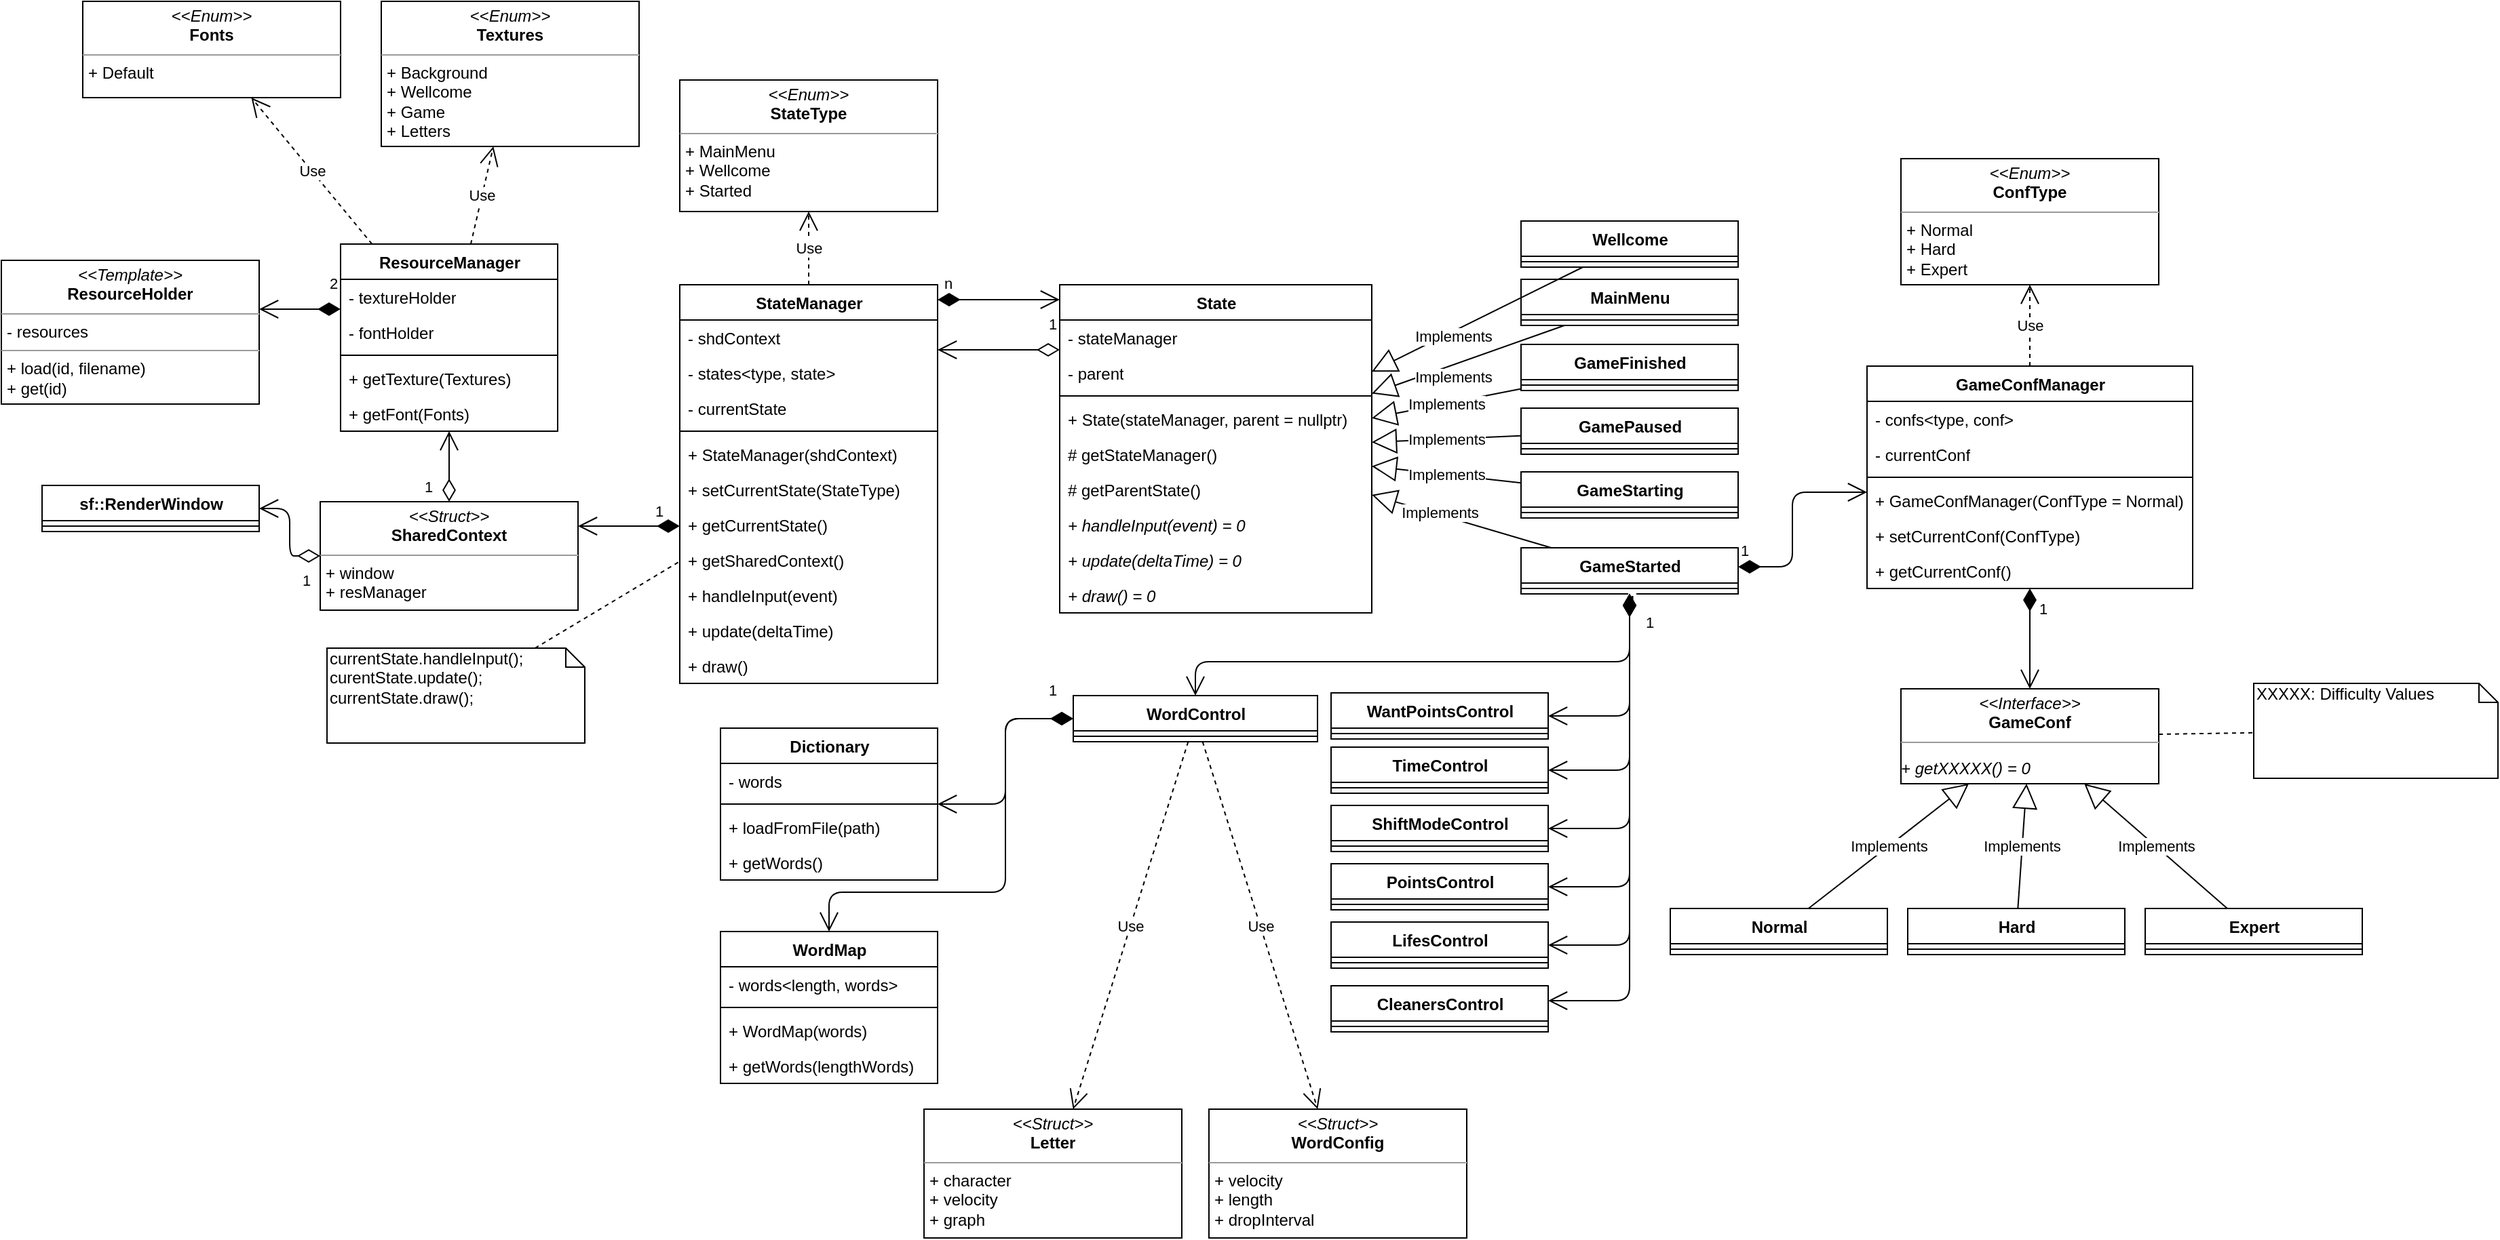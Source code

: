 <mxfile userAgent="Mozilla/5.0 (X11; Linux x86_64) AppleWebKit/537.36 (KHTML, like Gecko) Chrome/51.0.27.106 Safari/537.36" version="5.5.3.2" editor="www.draw.io" type="device"><diagram><mxGraphModel dx="880" dy="616" grid="1" gridSize="10" guides="1" tooltips="1" connect="1" arrows="1" fold="1" page="1" pageScale="1" pageWidth="826" pageHeight="1169" background="#ffffff" math="0" shadow="0"><root><mxCell id="0"/><mxCell id="1" parent="0"/><mxCell id="2" value="State" style="swimlane;html=1;fontStyle=1;align=center;verticalAlign=top;childLayout=stackLayout;horizontal=1;startSize=26;horizontalStack=0;resizeParent=1;resizeLast=0;collapsible=1;marginBottom=0;swimlaneFillColor=#ffffff;rounded=0;shadow=0;glass=0;comic=0;" parent="1" vertex="1"><mxGeometry x="800" y="232" width="230" height="242" as="geometry"/></mxCell><mxCell id="3" value="- stateManager" style="text;html=1;strokeColor=none;fillColor=none;align=left;verticalAlign=top;spacingLeft=4;spacingRight=4;whiteSpace=wrap;overflow=hidden;rotatable=0;points=[[0,0.5],[1,0.5]];portConstraint=eastwest;" parent="2" vertex="1"><mxGeometry y="26" width="230" height="26" as="geometry"/></mxCell><mxCell id="175" value="- parent" style="text;html=1;strokeColor=none;fillColor=none;align=left;verticalAlign=top;spacingLeft=4;spacingRight=4;whiteSpace=wrap;overflow=hidden;rotatable=0;points=[[0,0.5],[1,0.5]];portConstraint=eastwest;" parent="2" vertex="1"><mxGeometry y="52" width="230" height="26" as="geometry"/></mxCell><mxCell id="4" value="" style="line;html=1;strokeWidth=1;fillColor=none;align=left;verticalAlign=middle;spacingTop=-1;spacingLeft=3;spacingRight=3;rotatable=0;labelPosition=right;points=[];portConstraint=eastwest;" parent="2" vertex="1"><mxGeometry y="78" width="230" height="8" as="geometry"/></mxCell><mxCell id="179" value="+ State(stateManager, parent = nullptr)" style="text;html=1;strokeColor=none;fillColor=none;align=left;verticalAlign=top;spacingLeft=4;spacingRight=4;whiteSpace=wrap;overflow=hidden;rotatable=0;points=[[0,0.5],[1,0.5]];portConstraint=eastwest;" parent="2" vertex="1"><mxGeometry y="86" width="230" height="26" as="geometry"/></mxCell><mxCell id="5" value="# getStateManager()" style="text;html=1;strokeColor=none;fillColor=none;align=left;verticalAlign=top;spacingLeft=4;spacingRight=4;whiteSpace=wrap;overflow=hidden;rotatable=0;points=[[0,0.5],[1,0.5]];portConstraint=eastwest;" parent="2" vertex="1"><mxGeometry y="112" width="230" height="26" as="geometry"/></mxCell><mxCell id="176" value="# getParentState()" style="text;html=1;strokeColor=none;fillColor=none;align=left;verticalAlign=top;spacingLeft=4;spacingRight=4;whiteSpace=wrap;overflow=hidden;rotatable=0;points=[[0,0.5],[1,0.5]];portConstraint=eastwest;" parent="2" vertex="1"><mxGeometry y="138" width="230" height="26" as="geometry"/></mxCell><mxCell id="100" value="&lt;i&gt;+ handleInput(event) = 0&lt;/i&gt;" style="text;html=1;strokeColor=none;fillColor=none;align=left;verticalAlign=top;spacingLeft=4;spacingRight=4;whiteSpace=wrap;overflow=hidden;rotatable=0;points=[[0,0.5],[1,0.5]];portConstraint=eastwest;rounded=0;shadow=0;glass=0;comic=0;" parent="2" vertex="1"><mxGeometry y="164" width="230" height="26" as="geometry"/></mxCell><mxCell id="101" value="&lt;i&gt;+ update(deltaTime) = 0&lt;/i&gt;" style="text;html=1;strokeColor=none;fillColor=none;align=left;verticalAlign=top;spacingLeft=4;spacingRight=4;whiteSpace=wrap;overflow=hidden;rotatable=0;points=[[0,0.5],[1,0.5]];portConstraint=eastwest;rounded=0;shadow=0;glass=0;comic=0;" parent="2" vertex="1"><mxGeometry y="190" width="230" height="26" as="geometry"/></mxCell><mxCell id="99" value="&lt;i&gt;+ draw() = 0&lt;/i&gt;" style="text;html=1;strokeColor=none;fillColor=none;align=left;verticalAlign=top;spacingLeft=4;spacingRight=4;whiteSpace=wrap;overflow=hidden;rotatable=0;points=[[0,0.5],[1,0.5]];portConstraint=eastwest;rounded=0;shadow=0;glass=0;comic=0;" parent="2" vertex="1"><mxGeometry y="216" width="230" height="26" as="geometry"/></mxCell><mxCell id="7" value="StateManager" style="swimlane;html=1;fontStyle=1;align=center;verticalAlign=top;childLayout=stackLayout;horizontal=1;startSize=26;horizontalStack=0;resizeParent=1;resizeLast=0;collapsible=1;marginBottom=0;swimlaneFillColor=#ffffff;rounded=0;shadow=0;glass=0;comic=0;" parent="1" vertex="1"><mxGeometry x="520" y="232" width="190" height="294" as="geometry"/></mxCell><mxCell id="98" value="- shdContext" style="text;html=1;strokeColor=none;fillColor=none;align=left;verticalAlign=top;spacingLeft=4;spacingRight=4;whiteSpace=wrap;overflow=hidden;rotatable=0;points=[[0,0.5],[1,0.5]];portConstraint=eastwest;rounded=0;shadow=0;glass=0;comic=0;" parent="7" vertex="1"><mxGeometry y="26" width="190" height="26" as="geometry"/></mxCell><mxCell id="8" value="- states&amp;lt;type, state&amp;gt;" style="text;html=1;strokeColor=none;fillColor=none;align=left;verticalAlign=top;spacingLeft=4;spacingRight=4;whiteSpace=wrap;overflow=hidden;rotatable=0;points=[[0,0.5],[1,0.5]];portConstraint=eastwest;" parent="7" vertex="1"><mxGeometry y="52" width="190" height="26" as="geometry"/></mxCell><mxCell id="16" value="- currentState" style="text;html=1;strokeColor=none;fillColor=none;align=left;verticalAlign=top;spacingLeft=4;spacingRight=4;whiteSpace=wrap;overflow=hidden;rotatable=0;points=[[0,0.5],[1,0.5]];portConstraint=eastwest;rounded=0;shadow=0;glass=0;comic=0;" parent="7" vertex="1"><mxGeometry y="78" width="190" height="26" as="geometry"/></mxCell><mxCell id="9" value="" style="line;html=1;strokeWidth=1;fillColor=none;align=left;verticalAlign=middle;spacingTop=-1;spacingLeft=3;spacingRight=3;rotatable=0;labelPosition=right;points=[];portConstraint=eastwest;" parent="7" vertex="1"><mxGeometry y="104" width="190" height="8" as="geometry"/></mxCell><mxCell id="178" value="+ StateManager(shdContext)" style="text;html=1;strokeColor=none;fillColor=none;align=left;verticalAlign=top;spacingLeft=4;spacingRight=4;whiteSpace=wrap;overflow=hidden;rotatable=0;points=[[0,0.5],[1,0.5]];portConstraint=eastwest;" parent="7" vertex="1"><mxGeometry y="112" width="190" height="26" as="geometry"/></mxCell><mxCell id="10" value="+ setCurrentState(StateType)" style="text;html=1;strokeColor=none;fillColor=none;align=left;verticalAlign=top;spacingLeft=4;spacingRight=4;whiteSpace=wrap;overflow=hidden;rotatable=0;points=[[0,0.5],[1,0.5]];portConstraint=eastwest;" parent="7" vertex="1"><mxGeometry y="138" width="190" height="26" as="geometry"/></mxCell><mxCell id="17" value="+ getCurrentState()" style="text;html=1;strokeColor=none;fillColor=none;align=left;verticalAlign=top;spacingLeft=4;spacingRight=4;whiteSpace=wrap;overflow=hidden;rotatable=0;points=[[0,0.5],[1,0.5]];portConstraint=eastwest;rounded=0;shadow=0;glass=0;comic=0;" parent="7" vertex="1"><mxGeometry y="164" width="190" height="26" as="geometry"/></mxCell><mxCell id="60" value="+ getSharedContext()" style="text;html=1;strokeColor=none;fillColor=none;align=left;verticalAlign=top;spacingLeft=4;spacingRight=4;whiteSpace=wrap;overflow=hidden;rotatable=0;points=[[0,0.5],[1,0.5]];portConstraint=eastwest;rounded=0;shadow=0;glass=0;comic=0;" parent="7" vertex="1"><mxGeometry y="190" width="190" height="26" as="geometry"/></mxCell><mxCell id="95" value="+ handleInput(event)" style="text;html=1;strokeColor=none;fillColor=none;align=left;verticalAlign=top;spacingLeft=4;spacingRight=4;whiteSpace=wrap;overflow=hidden;rotatable=0;points=[[0,0.5],[1,0.5]];portConstraint=eastwest;rounded=0;shadow=0;glass=0;comic=0;" parent="7" vertex="1"><mxGeometry y="216" width="190" height="26" as="geometry"/></mxCell><mxCell id="96" value="+ update(deltaTime)" style="text;html=1;strokeColor=none;fillColor=none;align=left;verticalAlign=top;spacingLeft=4;spacingRight=4;whiteSpace=wrap;overflow=hidden;rotatable=0;points=[[0,0.5],[1,0.5]];portConstraint=eastwest;rounded=0;shadow=0;glass=0;comic=0;" parent="7" vertex="1"><mxGeometry y="242" width="190" height="26" as="geometry"/></mxCell><mxCell id="97" value="+ draw()" style="text;html=1;strokeColor=none;fillColor=none;align=left;verticalAlign=top;spacingLeft=4;spacingRight=4;whiteSpace=wrap;overflow=hidden;rotatable=0;points=[[0,0.5],[1,0.5]];portConstraint=eastwest;rounded=0;shadow=0;glass=0;comic=0;" parent="7" vertex="1"><mxGeometry y="268" width="190" height="26" as="geometry"/></mxCell><mxCell id="13" value="1" style="endArrow=open;html=1;endSize=12;startArrow=diamondThin;startSize=14;startFill=0;edgeStyle=orthogonalEdgeStyle;align=left;verticalAlign=bottom;strokeWidth=1;" parent="1" source="2" target="7" edge="1"><mxGeometry x="-0.333" y="-22" relative="1" as="geometry"><mxPoint x="770" y="363" as="sourcePoint"/><mxPoint x="930" y="363" as="targetPoint"/><Array as="points"><mxPoint x="770" y="280"/><mxPoint x="770" y="280"/></Array><mxPoint x="20" y="12" as="offset"/></mxGeometry></mxCell><mxCell id="15" value="n" style="endArrow=open;html=1;endSize=12;startArrow=diamondThin;startSize=14;startFill=1;edgeStyle=orthogonalEdgeStyle;align=left;verticalAlign=bottom;strokeWidth=1;" parent="1" source="7" target="2" edge="1"><mxGeometry x="-0.5" y="20" relative="1" as="geometry"><mxPoint x="690" y="333" as="sourcePoint"/><mxPoint x="850" y="333" as="targetPoint"/><Array as="points"><mxPoint x="740" y="243"/><mxPoint x="740" y="243"/></Array><mxPoint x="-20" y="17" as="offset"/></mxGeometry></mxCell><mxCell id="18" value="MainMenu" style="swimlane;html=1;fontStyle=1;align=center;verticalAlign=top;childLayout=stackLayout;horizontal=1;startSize=26;horizontalStack=0;resizeParent=1;resizeLast=0;collapsible=1;marginBottom=0;swimlaneFillColor=#ffffff;rounded=0;shadow=0;glass=0;comic=0;" parent="1" vertex="1"><mxGeometry x="1140" y="228" width="160" height="34" as="geometry"/></mxCell><mxCell id="20" value="" style="line;html=1;strokeWidth=1;fillColor=none;align=left;verticalAlign=middle;spacingTop=-1;spacingLeft=3;spacingRight=3;rotatable=0;labelPosition=right;points=[];portConstraint=eastwest;" parent="18" vertex="1"><mxGeometry y="26" width="160" height="8" as="geometry"/></mxCell><mxCell id="26" value="Implements" style="endArrow=block;endSize=16;endFill=0;html=1;strokeWidth=1;" parent="1" source="18" target="2" edge="1"><mxGeometry x="0.195" y="8" width="160" relative="1" as="geometry"><mxPoint x="750" y="353" as="sourcePoint"/><mxPoint x="910" y="353" as="targetPoint"/><mxPoint as="offset"/></mxGeometry></mxCell><mxCell id="57" style="edgeStyle=none;rounded=0;html=1;startArrow=none;startFill=0;endArrow=none;endFill=0;jettySize=auto;orthogonalLoop=1;strokeWidth=1;dashed=1;" parent="1" source="56" target="7" edge="1"><mxGeometry relative="1" as="geometry"><mxPoint x="730" y="240" as="targetPoint"/></mxGeometry></mxCell><mxCell id="56" value="currentState.handleInput();&lt;br&gt;&lt;div&gt;&lt;span&gt;curentState&lt;/span&gt;.update();&lt;/div&gt;&lt;div&gt;currentState.draw();&lt;/div&gt;" style="shape=note;whiteSpace=wrap;html=1;size=14;verticalAlign=top;align=left;spacingTop=-6;rounded=0;shadow=0;glass=0;comic=0;" parent="1" vertex="1"><mxGeometry x="260" y="500" width="190" height="70" as="geometry"/></mxCell><mxCell id="58" value="&lt;p style=&quot;margin: 0px ; margin-top: 4px ; text-align: center&quot;&gt;&lt;i&gt;&amp;lt;&amp;lt;Struct&amp;gt;&amp;gt;&lt;/i&gt;&lt;br&gt;&lt;b&gt;SharedContext&lt;/b&gt;&lt;/p&gt;&lt;hr size=&quot;1&quot;&gt;&lt;p style=&quot;margin: 0px ; margin-left: 4px&quot;&gt;+ window&lt;/p&gt;&lt;p style=&quot;margin: 0px ; margin-left: 4px&quot;&gt;+ resManager&lt;/p&gt;" style="verticalAlign=top;align=left;overflow=fill;fontSize=12;fontFamily=Helvetica;html=1;rounded=0;shadow=0;glass=0;comic=0;" parent="1" vertex="1"><mxGeometry x="255" y="392" width="190" height="80" as="geometry"/></mxCell><mxCell id="59" value="1" style="endArrow=open;html=1;endSize=12;startArrow=diamondThin;startSize=14;startFill=1;edgeStyle=orthogonalEdgeStyle;align=left;verticalAlign=bottom;strokeWidth=1;" parent="1" source="7" target="58" edge="1"><mxGeometry x="-0.467" y="-2" relative="1" as="geometry"><mxPoint x="490" y="323" as="sourcePoint"/><mxPoint x="490" y="363" as="targetPoint"/><Array as="points"><mxPoint x="480" y="410"/><mxPoint x="480" y="410"/></Array><mxPoint as="offset"/></mxGeometry></mxCell><mxCell id="61" value="ResourceManager" style="swimlane;html=1;fontStyle=1;align=center;verticalAlign=top;childLayout=stackLayout;horizontal=1;startSize=26;horizontalStack=0;resizeParent=1;resizeLast=0;collapsible=1;marginBottom=0;swimlaneFillColor=#ffffff;rounded=0;shadow=0;glass=0;comic=0;" parent="1" vertex="1"><mxGeometry x="270" y="202" width="160" height="138" as="geometry"/></mxCell><mxCell id="62" value="- textureHolder" style="text;html=1;strokeColor=none;fillColor=none;align=left;verticalAlign=top;spacingLeft=4;spacingRight=4;whiteSpace=wrap;overflow=hidden;rotatable=0;points=[[0,0.5],[1,0.5]];portConstraint=eastwest;" parent="61" vertex="1"><mxGeometry y="26" width="160" height="26" as="geometry"/></mxCell><mxCell id="107" value="- fontHolder" style="text;html=1;strokeColor=none;fillColor=none;align=left;verticalAlign=top;spacingLeft=4;spacingRight=4;whiteSpace=wrap;overflow=hidden;rotatable=0;points=[[0,0.5],[1,0.5]];portConstraint=eastwest;rounded=0;shadow=0;glass=0;comic=0;" parent="61" vertex="1"><mxGeometry y="52" width="160" height="26" as="geometry"/></mxCell><mxCell id="63" value="" style="line;html=1;strokeWidth=1;fillColor=none;align=left;verticalAlign=middle;spacingTop=-1;spacingLeft=3;spacingRight=3;rotatable=0;labelPosition=right;points=[];portConstraint=eastwest;" parent="61" vertex="1"><mxGeometry y="78" width="160" height="8" as="geometry"/></mxCell><mxCell id="64" value="+ getTexture(Textures)" style="text;html=1;strokeColor=none;fillColor=none;align=left;verticalAlign=top;spacingLeft=4;spacingRight=4;whiteSpace=wrap;overflow=hidden;rotatable=0;points=[[0,0.5],[1,0.5]];portConstraint=eastwest;" parent="61" vertex="1"><mxGeometry y="86" width="160" height="26" as="geometry"/></mxCell><mxCell id="108" value="+ getFont(Fonts)" style="text;html=1;strokeColor=none;fillColor=none;align=left;verticalAlign=top;spacingLeft=4;spacingRight=4;whiteSpace=wrap;overflow=hidden;rotatable=0;points=[[0,0.5],[1,0.5]];portConstraint=eastwest;rounded=0;shadow=0;glass=0;comic=0;" parent="61" vertex="1"><mxGeometry y="112" width="160" height="26" as="geometry"/></mxCell><mxCell id="69" value="2" style="endArrow=open;html=1;endSize=12;startArrow=diamondThin;startSize=14;startFill=1;edgeStyle=orthogonalEdgeStyle;align=left;verticalAlign=bottom;strokeWidth=1;" parent="1" source="61" target="161" edge="1"><mxGeometry x="-0.333" y="-14" relative="1" as="geometry"><mxPoint x="230" y="310" as="sourcePoint"/><mxPoint x="275" y="277" as="targetPoint"/><Array as="points"><mxPoint x="240" y="250"/><mxPoint x="240" y="250"/></Array><mxPoint x="10" y="4" as="offset"/></mxGeometry></mxCell><mxCell id="70" value="1" style="endArrow=open;html=1;endSize=12;startArrow=diamondThin;startSize=14;startFill=0;edgeStyle=orthogonalEdgeStyle;align=left;verticalAlign=bottom;strokeWidth=1;" parent="1" source="58" target="61" edge="1"><mxGeometry x="-0.923" y="20" relative="1" as="geometry"><mxPoint x="430" y="453" as="sourcePoint"/><mxPoint x="590" y="453" as="targetPoint"/><mxPoint as="offset"/></mxGeometry></mxCell><mxCell id="75" value="sf::RenderWindow" style="swimlane;html=1;fontStyle=1;align=center;verticalAlign=top;childLayout=stackLayout;horizontal=1;startSize=26;horizontalStack=0;resizeParent=1;resizeLast=0;collapsible=1;marginBottom=0;swimlaneFillColor=#ffffff;rounded=0;shadow=0;glass=0;comic=0;" parent="1" vertex="1"><mxGeometry x="50" y="380" width="160" height="34" as="geometry"/></mxCell><mxCell id="77" value="" style="line;html=1;strokeWidth=1;fillColor=none;align=left;verticalAlign=middle;spacingTop=-1;spacingLeft=3;spacingRight=3;rotatable=0;labelPosition=right;points=[];portConstraint=eastwest;" parent="75" vertex="1"><mxGeometry y="26" width="160" height="8" as="geometry"/></mxCell><mxCell id="79" value="1" style="endArrow=open;html=1;endSize=12;startArrow=diamondThin;startSize=14;startFill=0;edgeStyle=orthogonalEdgeStyle;align=left;verticalAlign=bottom;strokeWidth=1;" parent="1" source="58" target="75" edge="1"><mxGeometry x="-0.626" y="27" relative="1" as="geometry"><mxPoint x="80" y="473" as="sourcePoint"/><mxPoint x="170" y="470" as="targetPoint"/><mxPoint as="offset"/></mxGeometry></mxCell><mxCell id="94" value="Use" style="endArrow=open;endSize=12;dashed=1;html=1;strokeWidth=1;" parent="1" source="61" target="159" edge="1"><mxGeometry width="160" relative="1" as="geometry"><mxPoint x="270" y="183" as="sourcePoint"/><mxPoint x="357.869" y="127" as="targetPoint"/></mxGeometry></mxCell><mxCell id="106" value="Use" style="endArrow=open;endSize=12;dashed=1;html=1;strokeWidth=1;" parent="1" source="7" target="157" edge="1"><mxGeometry x="278.14" y="111" width="160" as="geometry"><mxPoint x="339.07" y="242" as="sourcePoint"/><mxPoint x="600" y="192" as="targetPoint"/></mxGeometry></mxCell><mxCell id="111" value="Use" style="endArrow=open;endSize=12;dashed=1;html=1;strokeWidth=1;" parent="1" source="61" target="158" edge="1"><mxGeometry width="160" relative="1" as="geometry"><mxPoint x="170" y="160" as="sourcePoint"/><mxPoint x="234.5" y="128" as="targetPoint"/></mxGeometry></mxCell><mxCell id="114" value="Wellcome" style="swimlane;html=1;fontStyle=1;align=center;verticalAlign=top;childLayout=stackLayout;horizontal=1;startSize=26;horizontalStack=0;resizeParent=1;resizeLast=0;collapsible=1;marginBottom=0;swimlaneFillColor=#ffffff;rounded=0;shadow=0;glass=0;comic=0;" parent="1" vertex="1"><mxGeometry x="1140" y="185" width="160" height="34" as="geometry"/></mxCell><mxCell id="116" value="" style="line;html=1;strokeWidth=1;fillColor=none;align=left;verticalAlign=middle;spacingTop=-1;spacingLeft=3;spacingRight=3;rotatable=0;labelPosition=right;points=[];portConstraint=eastwest;" parent="114" vertex="1"><mxGeometry y="26" width="160" height="8" as="geometry"/></mxCell><mxCell id="117" value="GameStarted" style="swimlane;html=1;fontStyle=1;align=center;verticalAlign=top;childLayout=stackLayout;horizontal=1;startSize=26;horizontalStack=0;resizeParent=1;resizeLast=0;collapsible=1;marginBottom=0;swimlaneFillColor=#ffffff;rounded=0;shadow=0;glass=0;comic=0;" parent="1" vertex="1"><mxGeometry x="1140" y="426" width="160" height="34" as="geometry"/></mxCell><mxCell id="119" value="" style="line;html=1;strokeWidth=1;fillColor=none;align=left;verticalAlign=middle;spacingTop=-1;spacingLeft=3;spacingRight=3;rotatable=0;labelPosition=right;points=[];portConstraint=eastwest;" parent="117" vertex="1"><mxGeometry y="26" width="160" height="8" as="geometry"/></mxCell><mxCell id="121" value="Implements" style="endArrow=block;endSize=16;endFill=0;html=1;strokeWidth=1;" parent="1" source="114" target="2" edge="1"><mxGeometry width="160" as="geometry"><mxPoint x="1070" y="288" as="sourcePoint"/><mxPoint x="970" y="308" as="targetPoint"/><mxPoint x="-18" y="12" as="offset"/></mxGeometry></mxCell><mxCell id="122" value="Implements" style="endArrow=block;endSize=16;endFill=0;html=1;strokeWidth=1;" parent="1" source="117" target="2" edge="1"><mxGeometry width="160" as="geometry"><mxPoint x="1080" y="298" as="sourcePoint"/><mxPoint x="980" y="318" as="targetPoint"/><mxPoint x="-16" y="-6" as="offset"/></mxGeometry></mxCell><mxCell id="157" value="&lt;p style=&quot;margin: 0px ; margin-top: 4px ; text-align: center&quot;&gt;&lt;i&gt;&amp;lt;&amp;lt;Enum&amp;gt;&amp;gt;&lt;/i&gt;&lt;br&gt;&lt;b&gt;StateType&lt;/b&gt;&lt;/p&gt;&lt;hr size=&quot;1&quot;&gt;&lt;p style=&quot;margin: 0px ; margin-left: 4px&quot;&gt;+ MainMenu&lt;br&gt;&lt;/p&gt;&lt;p style=&quot;margin: 0px ; margin-left: 4px&quot;&gt;+ Wellcome&lt;/p&gt;&lt;p style=&quot;margin: 0px ; margin-left: 4px&quot;&gt;+ Started&lt;/p&gt;" style="verticalAlign=top;align=left;overflow=fill;fontSize=12;fontFamily=Helvetica;html=1;" parent="1" vertex="1"><mxGeometry x="520" y="81" width="190" height="97" as="geometry"/></mxCell><mxCell id="158" value="&lt;p style=&quot;margin: 0px ; margin-top: 4px ; text-align: center&quot;&gt;&lt;i&gt;&amp;lt;&amp;lt;Enum&amp;gt;&amp;gt;&lt;/i&gt;&lt;br&gt;&lt;b&gt;Fonts&lt;/b&gt;&lt;/p&gt;&lt;hr size=&quot;1&quot;&gt;&lt;p style=&quot;margin: 0px ; margin-left: 4px&quot;&gt;+ Default&lt;/p&gt;" style="verticalAlign=top;align=left;overflow=fill;fontSize=12;fontFamily=Helvetica;html=1;" parent="1" vertex="1"><mxGeometry x="80" y="23" width="190" height="71" as="geometry"/></mxCell><mxCell id="159" value="&lt;p style=&quot;margin: 0px ; margin-top: 4px ; text-align: center&quot;&gt;&lt;i&gt;&amp;lt;&amp;lt;Enum&amp;gt;&amp;gt;&lt;/i&gt;&lt;br&gt;&lt;b&gt;Textures&lt;/b&gt;&lt;/p&gt;&lt;hr size=&quot;1&quot;&gt;&lt;p style=&quot;margin: 0px ; margin-left: 4px&quot;&gt;+ Background&lt;br&gt;&lt;/p&gt;&lt;p style=&quot;margin: 0px ; margin-left: 4px&quot;&gt;+ Wellcome&lt;/p&gt;&lt;p style=&quot;margin: 0px ; margin-left: 4px&quot;&gt;+ Game&lt;/p&gt;&lt;p style=&quot;margin: 0px ; margin-left: 4px&quot;&gt;+ Letters&lt;/p&gt;" style="verticalAlign=top;align=left;overflow=fill;fontSize=12;fontFamily=Helvetica;html=1;" parent="1" vertex="1"><mxGeometry x="300" y="23" width="190" height="107" as="geometry"/></mxCell><mxCell id="161" value="&lt;p style=&quot;margin: 0px ; margin-top: 4px ; text-align: center&quot;&gt;&lt;i&gt;&amp;lt;&amp;lt;Template&amp;gt;&amp;gt;&lt;/i&gt;&lt;br&gt;&lt;b&gt;ResourceHolder&lt;/b&gt;&lt;/p&gt;&lt;hr size=&quot;1&quot;&gt;&lt;p style=&quot;margin: 0px ; margin-left: 4px&quot;&gt;- resources&lt;br&gt;&lt;/p&gt;&lt;hr size=&quot;1&quot;&gt;&lt;p style=&quot;margin: 0px ; margin-left: 4px&quot;&gt;+ load(id, filename)&lt;br&gt;+ get(id)&lt;/p&gt;" style="verticalAlign=top;align=left;overflow=fill;fontSize=12;fontFamily=Helvetica;html=1;" parent="1" vertex="1"><mxGeometry x="20" y="214" width="190" height="106" as="geometry"/></mxCell><mxCell id="184" value="GameConfManager" style="swimlane;html=1;fontStyle=1;align=center;verticalAlign=top;childLayout=stackLayout;horizontal=1;startSize=26;horizontalStack=0;resizeParent=1;resizeLast=0;collapsible=1;marginBottom=0;swimlaneFillColor=#ffffff;" parent="1" vertex="1"><mxGeometry x="1395" y="292" width="240" height="164" as="geometry"/></mxCell><mxCell id="199" value="- confs&amp;lt;type, conf&amp;gt;" style="text;html=1;strokeColor=none;fillColor=none;align=left;verticalAlign=top;spacingLeft=4;spacingRight=4;whiteSpace=wrap;overflow=hidden;rotatable=0;points=[[0,0.5],[1,0.5]];portConstraint=eastwest;" parent="184" vertex="1"><mxGeometry y="26" width="240" height="26" as="geometry"/></mxCell><mxCell id="185" value="- currentConf" style="text;html=1;strokeColor=none;fillColor=none;align=left;verticalAlign=top;spacingLeft=4;spacingRight=4;whiteSpace=wrap;overflow=hidden;rotatable=0;points=[[0,0.5],[1,0.5]];portConstraint=eastwest;" parent="184" vertex="1"><mxGeometry y="52" width="240" height="26" as="geometry"/></mxCell><mxCell id="186" value="" style="line;html=1;strokeWidth=1;fillColor=none;align=left;verticalAlign=middle;spacingTop=-1;spacingLeft=3;spacingRight=3;rotatable=0;labelPosition=right;points=[];portConstraint=eastwest;" parent="184" vertex="1"><mxGeometry y="78" width="240" height="8" as="geometry"/></mxCell><mxCell id="200" value="+ GameConfManager(ConfType = Normal)" style="text;html=1;strokeColor=none;fillColor=none;align=left;verticalAlign=top;spacingLeft=4;spacingRight=4;whiteSpace=wrap;overflow=hidden;rotatable=0;points=[[0,0.5],[1,0.5]];portConstraint=eastwest;" parent="184" vertex="1"><mxGeometry y="86" width="240" height="26" as="geometry"/></mxCell><mxCell id="187" value="+ setCurrentConf(ConfType)" style="text;html=1;strokeColor=none;fillColor=none;align=left;verticalAlign=top;spacingLeft=4;spacingRight=4;whiteSpace=wrap;overflow=hidden;rotatable=0;points=[[0,0.5],[1,0.5]];portConstraint=eastwest;" parent="184" vertex="1"><mxGeometry y="112" width="240" height="26" as="geometry"/></mxCell><mxCell id="198" value="+ getCurrentConf()" style="text;html=1;strokeColor=none;fillColor=none;align=left;verticalAlign=top;spacingLeft=4;spacingRight=4;whiteSpace=wrap;overflow=hidden;rotatable=0;points=[[0,0.5],[1,0.5]];portConstraint=eastwest;" parent="184" vertex="1"><mxGeometry y="138" width="240" height="26" as="geometry"/></mxCell><mxCell id="188" value="Hard" style="swimlane;html=1;fontStyle=1;align=center;verticalAlign=top;childLayout=stackLayout;horizontal=1;startSize=26;horizontalStack=0;resizeParent=1;resizeLast=0;collapsible=1;marginBottom=0;swimlaneFillColor=#ffffff;" parent="1" vertex="1"><mxGeometry x="1425" y="692" width="160" height="34" as="geometry"/></mxCell><mxCell id="190" value="" style="line;html=1;strokeWidth=1;fillColor=none;align=left;verticalAlign=middle;spacingTop=-1;spacingLeft=3;spacingRight=3;rotatable=0;labelPosition=right;points=[];portConstraint=eastwest;" parent="188" vertex="1"><mxGeometry y="26" width="160" height="8" as="geometry"/></mxCell><mxCell id="192" value="&lt;p style=&quot;margin: 0px ; margin-top: 4px ; text-align: center&quot;&gt;&lt;i&gt;&amp;lt;&amp;lt;Interface&amp;gt;&amp;gt;&lt;/i&gt;&lt;br&gt;&lt;b&gt;GameConf&lt;/b&gt;&lt;/p&gt;&lt;hr size=&quot;1&quot;&gt;&lt;p&gt;&lt;i&gt;&lt;span style=&quot;line-height: 1.2&quot;&gt;+ getXXXXX() = 0&lt;/span&gt;&lt;/i&gt;&lt;/p&gt;" style="verticalAlign=top;align=left;overflow=fill;fontSize=12;fontFamily=Helvetica;html=1;" parent="1" vertex="1"><mxGeometry x="1420" y="530" width="190" height="70" as="geometry"/></mxCell><mxCell id="193" value="1" style="endArrow=open;html=1;endSize=12;startArrow=diamondThin;startSize=14;startFill=1;edgeStyle=orthogonalEdgeStyle;align=left;verticalAlign=bottom;" parent="1" source="184" target="192" edge="1"><mxGeometry x="-0.351" y="5" relative="1" as="geometry"><mxPoint x="1400" y="380" as="sourcePoint"/><mxPoint x="1560" y="380" as="targetPoint"/><Array as="points"/><mxPoint as="offset"/></mxGeometry></mxCell><mxCell id="194" value="1" style="endArrow=open;html=1;endSize=12;startArrow=diamondThin;startSize=14;startFill=1;edgeStyle=orthogonalEdgeStyle;align=left;verticalAlign=bottom;" parent="1" source="117" target="184" edge="1"><mxGeometry x="-1" y="3" relative="1" as="geometry"><mxPoint x="1300" y="410" as="sourcePoint"/><mxPoint x="1460" y="410" as="targetPoint"/><Array as="points"><mxPoint x="1340" y="440"/><mxPoint x="1340" y="385"/></Array></mxGeometry></mxCell><mxCell id="195" value="Implements" style="endArrow=block;endSize=16;endFill=0;html=1;" parent="1" source="188" target="192" edge="1"><mxGeometry width="160" relative="1" as="geometry"><mxPoint x="1370" y="860" as="sourcePoint"/><mxPoint x="1530" y="860" as="targetPoint"/></mxGeometry></mxCell><mxCell id="196" value="&lt;p style=&quot;margin: 0px ; margin-top: 4px ; text-align: center&quot;&gt;&lt;i&gt;&amp;lt;&amp;lt;Enum&amp;gt;&amp;gt;&lt;/i&gt;&lt;br&gt;&lt;b&gt;ConfType&lt;/b&gt;&lt;/p&gt;&lt;hr size=&quot;1&quot;&gt;&lt;p style=&quot;margin: 0px ; margin-left: 4px&quot;&gt;+ Normal&lt;br&gt;+ Hard&lt;/p&gt;&lt;p style=&quot;margin: 0px ; margin-left: 4px&quot;&gt;+ Expert&lt;/p&gt;" style="verticalAlign=top;align=left;overflow=fill;fontSize=12;fontFamily=Helvetica;html=1;" parent="1" vertex="1"><mxGeometry x="1420" y="139" width="190" height="93" as="geometry"/></mxCell><mxCell id="197" value="Use" style="endArrow=open;endSize=12;dashed=1;html=1;" parent="1" source="184" target="196" edge="1"><mxGeometry width="160" relative="1" as="geometry"><mxPoint x="1480" y="270" as="sourcePoint"/><mxPoint x="1640" y="270" as="targetPoint"/></mxGeometry></mxCell><mxCell id="201" value="Normal" style="swimlane;html=1;fontStyle=1;align=center;verticalAlign=top;childLayout=stackLayout;horizontal=1;startSize=26;horizontalStack=0;resizeParent=1;resizeLast=0;collapsible=1;marginBottom=0;swimlaneFillColor=#ffffff;" parent="1" vertex="1"><mxGeometry x="1250" y="692" width="160" height="34" as="geometry"/></mxCell><mxCell id="202" value="" style="line;html=1;strokeWidth=1;fillColor=none;align=left;verticalAlign=middle;spacingTop=-1;spacingLeft=3;spacingRight=3;rotatable=0;labelPosition=right;points=[];portConstraint=eastwest;" parent="201" vertex="1"><mxGeometry y="26" width="160" height="8" as="geometry"/></mxCell><mxCell id="203" value="Expert" style="swimlane;html=1;fontStyle=1;align=center;verticalAlign=top;childLayout=stackLayout;horizontal=1;startSize=26;horizontalStack=0;resizeParent=1;resizeLast=0;collapsible=1;marginBottom=0;swimlaneFillColor=#ffffff;" parent="1" vertex="1"><mxGeometry x="1600" y="692" width="160" height="34" as="geometry"/></mxCell><mxCell id="204" value="" style="line;html=1;strokeWidth=1;fillColor=none;align=left;verticalAlign=middle;spacingTop=-1;spacingLeft=3;spacingRight=3;rotatable=0;labelPosition=right;points=[];portConstraint=eastwest;" parent="203" vertex="1"><mxGeometry y="26" width="160" height="8" as="geometry"/></mxCell><mxCell id="205" value="Implements" style="endArrow=block;endSize=16;endFill=0;html=1;" parent="1" source="203" target="192" edge="1"><mxGeometry width="160" relative="1" as="geometry"><mxPoint x="1250" y="740" as="sourcePoint"/><mxPoint x="1410" y="740" as="targetPoint"/></mxGeometry></mxCell><mxCell id="206" value="Implements" style="endArrow=block;endSize=16;endFill=0;html=1;" parent="1" source="201" target="192" edge="1"><mxGeometry width="160" relative="1" as="geometry"><mxPoint x="1260" y="750" as="sourcePoint"/><mxPoint x="1420" y="750" as="targetPoint"/></mxGeometry></mxCell><mxCell id="207" value="GameStarting" style="swimlane;html=1;fontStyle=1;align=center;verticalAlign=top;childLayout=stackLayout;horizontal=1;startSize=26;horizontalStack=0;resizeParent=1;resizeLast=0;collapsible=1;marginBottom=0;swimlaneFillColor=#ffffff;rounded=0;shadow=0;glass=0;comic=0;" parent="1" vertex="1"><mxGeometry x="1140" y="370" width="160" height="34" as="geometry"/></mxCell><mxCell id="208" value="" style="line;html=1;strokeWidth=1;fillColor=none;align=left;verticalAlign=middle;spacingTop=-1;spacingLeft=3;spacingRight=3;rotatable=0;labelPosition=right;points=[];portConstraint=eastwest;" parent="207" vertex="1"><mxGeometry y="26" width="160" height="8" as="geometry"/></mxCell><mxCell id="209" value="GamePaused" style="swimlane;html=1;fontStyle=1;align=center;verticalAlign=top;childLayout=stackLayout;horizontal=1;startSize=26;horizontalStack=0;resizeParent=1;resizeLast=0;collapsible=1;marginBottom=0;swimlaneFillColor=#ffffff;rounded=0;shadow=0;glass=0;comic=0;" parent="1" vertex="1"><mxGeometry x="1140" y="323" width="160" height="34" as="geometry"/></mxCell><mxCell id="210" value="" style="line;html=1;strokeWidth=1;fillColor=none;align=left;verticalAlign=middle;spacingTop=-1;spacingLeft=3;spacingRight=3;rotatable=0;labelPosition=right;points=[];portConstraint=eastwest;" parent="209" vertex="1"><mxGeometry y="26" width="160" height="8" as="geometry"/></mxCell><mxCell id="211" value="GameFinished" style="swimlane;html=1;fontStyle=1;align=center;verticalAlign=top;childLayout=stackLayout;horizontal=1;startSize=26;horizontalStack=0;resizeParent=1;resizeLast=0;collapsible=1;marginBottom=0;swimlaneFillColor=#ffffff;rounded=0;shadow=0;glass=0;comic=0;" parent="1" vertex="1"><mxGeometry x="1140" y="276" width="160" height="34" as="geometry"/></mxCell><mxCell id="212" value="" style="line;html=1;strokeWidth=1;fillColor=none;align=left;verticalAlign=middle;spacingTop=-1;spacingLeft=3;spacingRight=3;rotatable=0;labelPosition=right;points=[];portConstraint=eastwest;" parent="211" vertex="1"><mxGeometry y="26" width="160" height="8" as="geometry"/></mxCell><mxCell id="213" value="Implements" style="endArrow=block;endSize=16;endFill=0;html=1;" parent="1" source="207" target="2" edge="1"><mxGeometry width="160" relative="1" as="geometry"><mxPoint x="1090" y="390" as="sourcePoint"/><mxPoint x="1250" y="390" as="targetPoint"/></mxGeometry></mxCell><mxCell id="214" value="Implements" style="endArrow=block;endSize=16;endFill=0;html=1;" parent="1" source="209" target="2" edge="1"><mxGeometry width="160" relative="1" as="geometry"><mxPoint x="1190" y="380" as="sourcePoint"/><mxPoint x="1350" y="380" as="targetPoint"/></mxGeometry></mxCell><mxCell id="215" value="Implements" style="endArrow=block;endSize=16;endFill=0;html=1;" parent="1" source="211" target="2" edge="1"><mxGeometry width="160" relative="1" as="geometry"><mxPoint x="1140" y="370" as="sourcePoint"/><mxPoint x="1300" y="370" as="targetPoint"/></mxGeometry></mxCell><mxCell id="216" value="Dictionary" style="swimlane;html=1;fontStyle=1;align=center;verticalAlign=top;childLayout=stackLayout;horizontal=1;startSize=26;horizontalStack=0;resizeParent=1;resizeLast=0;collapsible=1;marginBottom=0;swimlaneFillColor=#ffffff;" parent="1" vertex="1"><mxGeometry x="550" y="559" width="160" height="112" as="geometry"/></mxCell><mxCell id="217" value="- words" style="text;html=1;strokeColor=none;fillColor=none;align=left;verticalAlign=top;spacingLeft=4;spacingRight=4;whiteSpace=wrap;overflow=hidden;rotatable=0;points=[[0,0.5],[1,0.5]];portConstraint=eastwest;" parent="216" vertex="1"><mxGeometry y="26" width="160" height="26" as="geometry"/></mxCell><mxCell id="218" value="" style="line;html=1;strokeWidth=1;fillColor=none;align=left;verticalAlign=middle;spacingTop=-1;spacingLeft=3;spacingRight=3;rotatable=0;labelPosition=right;points=[];portConstraint=eastwest;" parent="216" vertex="1"><mxGeometry y="52" width="160" height="8" as="geometry"/></mxCell><mxCell id="219" value="+ loadFromFile(path)" style="text;html=1;strokeColor=none;fillColor=none;align=left;verticalAlign=top;spacingLeft=4;spacingRight=4;whiteSpace=wrap;overflow=hidden;rotatable=0;points=[[0,0.5],[1,0.5]];portConstraint=eastwest;" parent="216" vertex="1"><mxGeometry y="60" width="160" height="26" as="geometry"/></mxCell><mxCell id="224" value="+ getWords()" style="text;html=1;strokeColor=none;fillColor=none;align=left;verticalAlign=top;spacingLeft=4;spacingRight=4;whiteSpace=wrap;overflow=hidden;rotatable=0;points=[[0,0.5],[1,0.5]];portConstraint=eastwest;" parent="216" vertex="1"><mxGeometry y="86" width="160" height="26" as="geometry"/></mxCell><mxCell id="220" value="WordMap" style="swimlane;html=1;fontStyle=1;align=center;verticalAlign=top;childLayout=stackLayout;horizontal=1;startSize=26;horizontalStack=0;resizeParent=1;resizeLast=0;collapsible=1;marginBottom=0;swimlaneFillColor=#ffffff;" parent="1" vertex="1"><mxGeometry x="550" y="709" width="160" height="112" as="geometry"/></mxCell><mxCell id="221" value="- words&amp;lt;length, words&amp;gt;" style="text;html=1;strokeColor=none;fillColor=none;align=left;verticalAlign=top;spacingLeft=4;spacingRight=4;whiteSpace=wrap;overflow=hidden;rotatable=0;points=[[0,0.5],[1,0.5]];portConstraint=eastwest;" parent="220" vertex="1"><mxGeometry y="26" width="160" height="26" as="geometry"/></mxCell><mxCell id="222" value="" style="line;html=1;strokeWidth=1;fillColor=none;align=left;verticalAlign=middle;spacingTop=-1;spacingLeft=3;spacingRight=3;rotatable=0;labelPosition=right;points=[];portConstraint=eastwest;" parent="220" vertex="1"><mxGeometry y="52" width="160" height="8" as="geometry"/></mxCell><mxCell id="225" value="+ WordMap(words)" style="text;html=1;strokeColor=none;fillColor=none;align=left;verticalAlign=top;spacingLeft=4;spacingRight=4;whiteSpace=wrap;overflow=hidden;rotatable=0;points=[[0,0.5],[1,0.5]];portConstraint=eastwest;" parent="220" vertex="1"><mxGeometry y="60" width="160" height="26" as="geometry"/></mxCell><mxCell id="223" value="+ getWords(lengthWords)" style="text;html=1;strokeColor=none;fillColor=none;align=left;verticalAlign=top;spacingLeft=4;spacingRight=4;whiteSpace=wrap;overflow=hidden;rotatable=0;points=[[0,0.5],[1,0.5]];portConstraint=eastwest;" parent="220" vertex="1"><mxGeometry y="86" width="160" height="26" as="geometry"/></mxCell><mxCell id="226" value="WordControl" style="swimlane;html=1;fontStyle=1;align=center;verticalAlign=top;childLayout=stackLayout;horizontal=1;startSize=26;horizontalStack=0;resizeParent=1;resizeLast=0;collapsible=1;marginBottom=0;swimlaneFillColor=#ffffff;" parent="1" vertex="1"><mxGeometry x="810" y="535" width="180" height="34" as="geometry"/></mxCell><mxCell id="228" value="" style="line;html=1;strokeWidth=1;fillColor=none;align=left;verticalAlign=middle;spacingTop=-1;spacingLeft=3;spacingRight=3;rotatable=0;labelPosition=right;points=[];portConstraint=eastwest;" parent="226" vertex="1"><mxGeometry y="26" width="180" height="8" as="geometry"/></mxCell><mxCell id="230" value="1" style="endArrow=open;html=1;endSize=12;startArrow=diamondThin;startSize=14;startFill=1;edgeStyle=orthogonalEdgeStyle;align=left;verticalAlign=bottom;" parent="1" source="226" target="216" edge="1"><mxGeometry x="-0.755" y="-12" relative="1" as="geometry"><mxPoint x="545" y="541" as="sourcePoint"/><mxPoint x="705" y="541" as="targetPoint"/><mxPoint as="offset"/></mxGeometry></mxCell><mxCell id="231" value="1" style="endArrow=open;html=1;endSize=12;startArrow=diamondThin;startSize=14;startFill=1;edgeStyle=orthogonalEdgeStyle;align=left;verticalAlign=bottom;" parent="1" source="226" target="220" edge="1"><mxGeometry x="-0.881" y="-12" relative="1" as="geometry"><mxPoint x="555" y="551" as="sourcePoint"/><mxPoint x="715" y="551" as="targetPoint"/><Array as="points"><mxPoint x="760" y="552"/><mxPoint x="760" y="680"/><mxPoint x="630" y="680"/></Array><mxPoint as="offset"/></mxGeometry></mxCell><mxCell id="235" value="&lt;p style=&quot;margin: 0px ; margin-top: 4px ; text-align: center&quot;&gt;&lt;i&gt;&amp;lt;&amp;lt;Struct&amp;gt;&amp;gt;&lt;/i&gt;&lt;br&gt;&lt;b&gt;WordConfig&lt;/b&gt;&lt;/p&gt;&lt;hr size=&quot;1&quot;&gt;&lt;p style=&quot;margin: 0px ; margin-left: 4px&quot;&gt;+ velocity&lt;br&gt;+ length&lt;/p&gt;&lt;p style=&quot;margin: 0px ; margin-left: 4px&quot;&gt;+ dropInterval&lt;/p&gt;" style="verticalAlign=top;align=left;overflow=fill;fontSize=12;fontFamily=Helvetica;html=1;" parent="1" vertex="1"><mxGeometry x="910" y="840" width="190" height="95" as="geometry"/></mxCell><mxCell id="237" value="Use" style="endArrow=open;endSize=12;dashed=1;html=1;" parent="1" source="226" target="235" edge="1"><mxGeometry width="160" relative="1" as="geometry"><mxPoint x="465" y="701" as="sourcePoint"/><mxPoint x="625" y="701" as="targetPoint"/></mxGeometry></mxCell><mxCell id="249" value="PointsControl" style="swimlane;html=1;fontStyle=1;align=center;verticalAlign=top;childLayout=stackLayout;horizontal=1;startSize=26;horizontalStack=0;resizeParent=1;resizeLast=0;collapsible=1;marginBottom=0;swimlaneFillColor=#ffffff;" parent="1" vertex="1"><mxGeometry x="1000" y="659" width="160" height="34" as="geometry"/></mxCell><mxCell id="251" value="" style="line;html=1;strokeWidth=1;fillColor=none;align=left;verticalAlign=middle;spacingTop=-1;spacingLeft=3;spacingRight=3;rotatable=0;labelPosition=right;points=[];portConstraint=eastwest;" parent="249" vertex="1"><mxGeometry y="26" width="160" height="8" as="geometry"/></mxCell><mxCell id="253" value="TimeControl" style="swimlane;html=1;fontStyle=1;align=center;verticalAlign=top;childLayout=stackLayout;horizontal=1;startSize=26;horizontalStack=0;resizeParent=1;resizeLast=0;collapsible=1;marginBottom=0;swimlaneFillColor=#ffffff;" parent="1" vertex="1"><mxGeometry x="1000" y="573" width="160" height="34" as="geometry"/></mxCell><mxCell id="255" value="" style="line;html=1;strokeWidth=1;fillColor=none;align=left;verticalAlign=middle;spacingTop=-1;spacingLeft=3;spacingRight=3;rotatable=0;labelPosition=right;points=[];portConstraint=eastwest;" parent="253" vertex="1"><mxGeometry y="26" width="160" height="8" as="geometry"/></mxCell><mxCell id="257" value="LifesControl" style="swimlane;html=1;fontStyle=1;align=center;verticalAlign=top;childLayout=stackLayout;horizontal=1;startSize=26;horizontalStack=0;resizeParent=1;resizeLast=0;collapsible=1;marginBottom=0;swimlaneFillColor=#ffffff;" parent="1" vertex="1"><mxGeometry x="1000" y="702" width="160" height="34" as="geometry"/></mxCell><mxCell id="259" value="" style="line;html=1;strokeWidth=1;fillColor=none;align=left;verticalAlign=middle;spacingTop=-1;spacingLeft=3;spacingRight=3;rotatable=0;labelPosition=right;points=[];portConstraint=eastwest;" parent="257" vertex="1"><mxGeometry y="26" width="160" height="8" as="geometry"/></mxCell><mxCell id="274" value="1" style="endArrow=open;html=1;endSize=12;startArrow=diamondThin;startSize=14;startFill=1;edgeStyle=orthogonalEdgeStyle;align=left;verticalAlign=bottom;" parent="1" source="117" target="226" edge="1"><mxGeometry x="-0.929" y="-3" relative="1" as="geometry"><mxPoint x="1210" y="500" as="sourcePoint"/><mxPoint x="1370" y="500" as="targetPoint"/><Array as="points"><mxPoint x="1220" y="510"/><mxPoint x="900" y="510"/></Array><mxPoint as="offset"/></mxGeometry></mxCell><mxCell id="282" value="XXXXX: Difficulty Values" style="shape=note;whiteSpace=wrap;html=1;size=14;verticalAlign=top;align=left;spacingTop=-6;" parent="1" vertex="1"><mxGeometry x="1680" y="526" width="180" height="70" as="geometry"/></mxCell><mxCell id="283" style="edgeStyle=none;rounded=0;html=1;startArrow=none;startFill=0;endArrow=none;endFill=0;jettySize=auto;orthogonalLoop=1;strokeWidth=1;dashed=1;" parent="1" source="192" target="282" edge="1"><mxGeometry x="1668.569" y="428" as="geometry"><mxPoint x="1775.235" y="428" as="targetPoint"/><mxPoint x="1668.569" y="492" as="sourcePoint"/></mxGeometry></mxCell><mxCell id="284" value="WantPointsControl" style="swimlane;html=1;fontStyle=1;align=center;verticalAlign=top;childLayout=stackLayout;horizontal=1;startSize=26;horizontalStack=0;resizeParent=1;resizeLast=0;collapsible=1;marginBottom=0;swimlaneFillColor=#ffffff;" parent="1" vertex="1"><mxGeometry x="1000" y="533" width="160" height="34" as="geometry"/></mxCell><mxCell id="285" value="" style="line;html=1;strokeWidth=1;fillColor=none;align=left;verticalAlign=middle;spacingTop=-1;spacingLeft=3;spacingRight=3;rotatable=0;labelPosition=right;points=[];portConstraint=eastwest;" parent="284" vertex="1"><mxGeometry y="26" width="160" height="8" as="geometry"/></mxCell><mxCell id="286" value="ShiftModeControl" style="swimlane;html=1;fontStyle=1;align=center;verticalAlign=top;childLayout=stackLayout;horizontal=1;startSize=26;horizontalStack=0;resizeParent=1;resizeLast=0;collapsible=1;marginBottom=0;swimlaneFillColor=#ffffff;" parent="1" vertex="1"><mxGeometry x="1000" y="616" width="160" height="34" as="geometry"/></mxCell><mxCell id="287" value="" style="line;html=1;strokeWidth=1;fillColor=none;align=left;verticalAlign=middle;spacingTop=-1;spacingLeft=3;spacingRight=3;rotatable=0;labelPosition=right;points=[];portConstraint=eastwest;" parent="286" vertex="1"><mxGeometry y="26" width="160" height="8" as="geometry"/></mxCell><mxCell id="288" value="CleanersControl" style="swimlane;html=1;fontStyle=1;align=center;verticalAlign=top;childLayout=stackLayout;horizontal=1;startSize=26;horizontalStack=0;resizeParent=1;resizeLast=0;collapsible=1;marginBottom=0;swimlaneFillColor=#ffffff;" parent="1" vertex="1"><mxGeometry x="1000" y="749" width="160" height="34" as="geometry"/></mxCell><mxCell id="289" value="" style="line;html=1;strokeWidth=1;fillColor=none;align=left;verticalAlign=middle;spacingTop=-1;spacingLeft=3;spacingRight=3;rotatable=0;labelPosition=right;points=[];portConstraint=eastwest;" parent="288" vertex="1"><mxGeometry y="26" width="160" height="8" as="geometry"/></mxCell><mxCell id="290" value="1" style="endArrow=open;html=1;endSize=12;startArrow=diamondThin;startSize=14;startFill=1;edgeStyle=orthogonalEdgeStyle;align=left;verticalAlign=bottom;" parent="1" source="117" target="284" edge="1"><mxGeometry x="-0.6" y="10" relative="1" as="geometry"><mxPoint x="1020" y="600" as="sourcePoint"/><mxPoint x="1180" y="600" as="targetPoint"/><Array as="points"><mxPoint x="1220" y="550"/></Array><mxPoint as="offset"/></mxGeometry></mxCell><mxCell id="295" value="1" style="endArrow=open;html=1;endSize=12;startArrow=diamondThin;startSize=14;startFill=1;edgeStyle=orthogonalEdgeStyle;align=left;verticalAlign=bottom;" parent="1" source="117" target="288" edge="1"><mxGeometry x="-0.833" y="10" relative="1" as="geometry"><mxPoint x="870" y="610" as="sourcePoint"/><mxPoint x="1030" y="610" as="targetPoint"/><Array as="points"><mxPoint x="1220" y="760"/></Array><mxPoint as="offset"/></mxGeometry></mxCell><mxCell id="296" value="1" style="endArrow=open;html=1;endSize=12;startArrow=diamondThin;startSize=14;startFill=1;edgeStyle=orthogonalEdgeStyle;align=left;verticalAlign=bottom;" parent="1" source="117" target="257" edge="1"><mxGeometry x="-0.812" y="10" relative="1" as="geometry"><mxPoint x="880" y="620" as="sourcePoint"/><mxPoint x="1040" y="620" as="targetPoint"/><Array as="points"><mxPoint x="1220" y="719"/></Array><mxPoint as="offset"/></mxGeometry></mxCell><mxCell id="297" value="1" style="endArrow=open;html=1;endSize=12;startArrow=diamondThin;startSize=14;startFill=1;edgeStyle=orthogonalEdgeStyle;align=left;verticalAlign=bottom;" parent="1" source="117" target="249" edge="1"><mxGeometry x="-0.783" y="10" relative="1" as="geometry"><mxPoint x="890" y="630" as="sourcePoint"/><mxPoint x="1050" y="630" as="targetPoint"/><Array as="points"><mxPoint x="1220" y="676"/></Array><mxPoint as="offset"/></mxGeometry></mxCell><mxCell id="298" value="1" style="endArrow=open;html=1;endSize=12;startArrow=diamondThin;startSize=14;startFill=1;edgeStyle=orthogonalEdgeStyle;align=left;verticalAlign=bottom;" parent="1" source="117" target="286" edge="1"><mxGeometry x="-0.743" y="10" relative="1" as="geometry"><mxPoint x="900" y="640" as="sourcePoint"/><mxPoint x="1060" y="640" as="targetPoint"/><Array as="points"><mxPoint x="1220" y="633"/></Array><mxPoint as="offset"/></mxGeometry></mxCell><mxCell id="299" value="1" style="endArrow=open;html=1;endSize=12;startArrow=diamondThin;startSize=14;startFill=1;edgeStyle=orthogonalEdgeStyle;align=left;verticalAlign=bottom;" parent="1" source="117" target="253" edge="1"><mxGeometry x="-0.684" y="10" relative="1" as="geometry"><mxPoint x="1270" y="440" as="sourcePoint"/><mxPoint x="1070" y="650" as="targetPoint"/><Array as="points"><mxPoint x="1220" y="590"/></Array><mxPoint as="offset"/></mxGeometry></mxCell><mxCell id="300" value="&lt;p style=&quot;margin: 0px ; margin-top: 4px ; text-align: center&quot;&gt;&lt;i&gt;&amp;lt;&amp;lt;Struct&amp;gt;&amp;gt;&lt;/i&gt;&lt;br&gt;&lt;b&gt;Letter&lt;/b&gt;&lt;/p&gt;&lt;hr size=&quot;1&quot;&gt;&lt;p style=&quot;margin: 0px ; margin-left: 4px&quot;&gt;+ character&lt;br&gt;+ velocity&lt;/p&gt;&lt;p style=&quot;margin: 0px ; margin-left: 4px&quot;&gt;+ graph&lt;/p&gt;" style="verticalAlign=top;align=left;overflow=fill;fontSize=12;fontFamily=Helvetica;html=1;" vertex="1" parent="1"><mxGeometry x="700" y="840" width="190" height="95" as="geometry"/></mxCell><mxCell id="301" value="Use" style="endArrow=open;endSize=12;dashed=1;html=1;" edge="1" parent="1" source="226" target="300"><mxGeometry width="160" relative="1" as="geometry"><mxPoint x="911.773" y="579" as="sourcePoint"/><mxPoint x="940.045" y="850" as="targetPoint"/></mxGeometry></mxCell></root></mxGraphModel></diagram></mxfile>